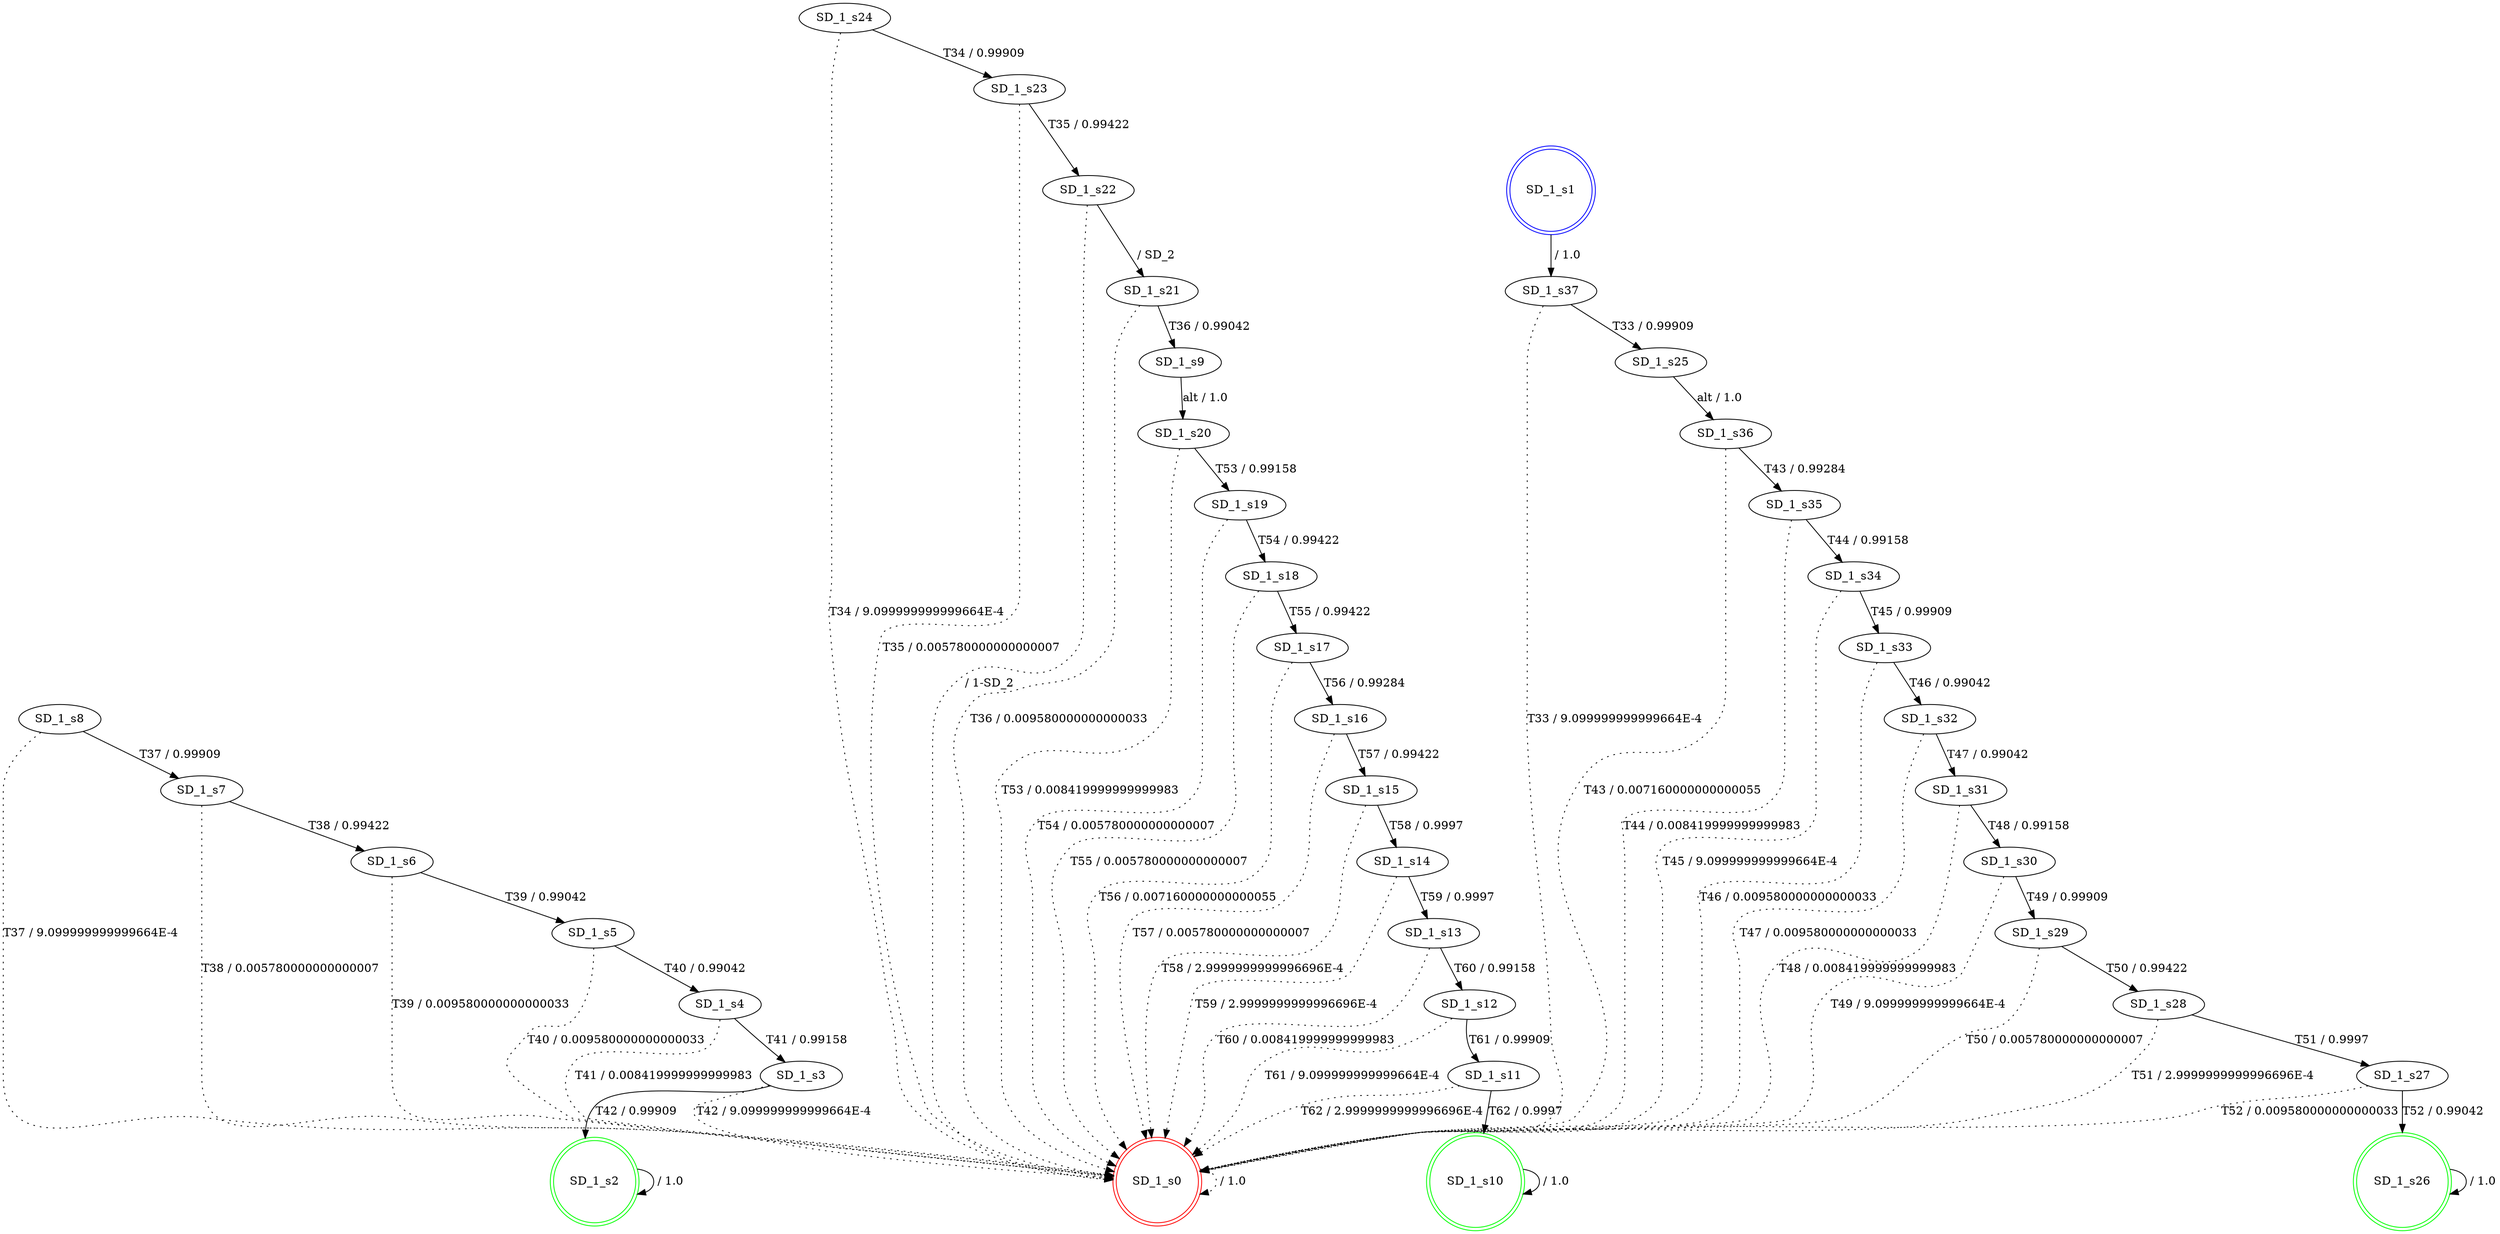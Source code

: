 digraph graphname {
SD_1_s0 [label="SD_1_s0",color=red,shape=doublecircle ];
SD_1_s1 [label="SD_1_s1",color=blue,shape=doublecircle ];
SD_1_s2 [label="SD_1_s2",color=green,shape=doublecircle ];
SD_1_s3 [label="SD_1_s3" ];
SD_1_s4 [label="SD_1_s4" ];
SD_1_s5 [label="SD_1_s5" ];
SD_1_s6 [label="SD_1_s6" ];
SD_1_s7 [label="SD_1_s7" ];
SD_1_s8 [label="SD_1_s8" ];
SD_1_s9 [label="SD_1_s9" ];
SD_1_s10 [label="SD_1_s10",color=green,shape=doublecircle ];
SD_1_s11 [label="SD_1_s11" ];
SD_1_s12 [label="SD_1_s12" ];
SD_1_s13 [label="SD_1_s13" ];
SD_1_s14 [label="SD_1_s14" ];
SD_1_s15 [label="SD_1_s15" ];
SD_1_s16 [label="SD_1_s16" ];
SD_1_s17 [label="SD_1_s17" ];
SD_1_s18 [label="SD_1_s18" ];
SD_1_s19 [label="SD_1_s19" ];
SD_1_s20 [label="SD_1_s20" ];
SD_1_s21 [label="SD_1_s21" ];
SD_1_s22 [label="SD_1_s22" ];
SD_1_s23 [label="SD_1_s23" ];
SD_1_s24 [label="SD_1_s24" ];
SD_1_s25 [label="SD_1_s25" ];
SD_1_s26 [label="SD_1_s26",color=green,shape=doublecircle ];
SD_1_s27 [label="SD_1_s27" ];
SD_1_s28 [label="SD_1_s28" ];
SD_1_s29 [label="SD_1_s29" ];
SD_1_s30 [label="SD_1_s30" ];
SD_1_s31 [label="SD_1_s31" ];
SD_1_s32 [label="SD_1_s32" ];
SD_1_s33 [label="SD_1_s33" ];
SD_1_s34 [label="SD_1_s34" ];
SD_1_s35 [label="SD_1_s35" ];
SD_1_s36 [label="SD_1_s36" ];
SD_1_s37 [label="SD_1_s37" ];
SD_1_s0 -> SD_1_s0 [label=" / 1.0", style=dotted];
SD_1_s1 -> SD_1_s37 [label=" / 1.0"];
SD_1_s2 -> SD_1_s2 [label=" / 1.0"];
SD_1_s3 -> SD_1_s2 [label="T42 / 0.99909"];
SD_1_s3 -> SD_1_s0 [label="T42 / 9.099999999999664E-4", style=dotted];
SD_1_s4 -> SD_1_s3 [label="T41 / 0.99158"];
SD_1_s4 -> SD_1_s0 [label="T41 / 0.008419999999999983", style=dotted];
SD_1_s5 -> SD_1_s4 [label="T40 / 0.99042"];
SD_1_s5 -> SD_1_s0 [label="T40 / 0.009580000000000033", style=dotted];
SD_1_s6 -> SD_1_s5 [label="T39 / 0.99042"];
SD_1_s6 -> SD_1_s0 [label="T39 / 0.009580000000000033", style=dotted];
SD_1_s7 -> SD_1_s6 [label="T38 / 0.99422"];
SD_1_s7 -> SD_1_s0 [label="T38 / 0.005780000000000007", style=dotted];
SD_1_s8 -> SD_1_s7 [label="T37 / 0.99909"];
SD_1_s8 -> SD_1_s0 [label="T37 / 9.099999999999664E-4", style=dotted];
SD_1_s9 -> SD_1_s20 [label="alt / 1.0"];
SD_1_s10 -> SD_1_s10 [label=" / 1.0"];
SD_1_s11 -> SD_1_s10 [label="T62 / 0.9997"];
SD_1_s11 -> SD_1_s0 [label="T62 / 2.9999999999996696E-4", style=dotted];
SD_1_s12 -> SD_1_s11 [label="T61 / 0.99909"];
SD_1_s12 -> SD_1_s0 [label="T61 / 9.099999999999664E-4", style=dotted];
SD_1_s13 -> SD_1_s12 [label="T60 / 0.99158"];
SD_1_s13 -> SD_1_s0 [label="T60 / 0.008419999999999983", style=dotted];
SD_1_s14 -> SD_1_s13 [label="T59 / 0.9997"];
SD_1_s14 -> SD_1_s0 [label="T59 / 2.9999999999996696E-4", style=dotted];
SD_1_s15 -> SD_1_s14 [label="T58 / 0.9997"];
SD_1_s15 -> SD_1_s0 [label="T58 / 2.9999999999996696E-4", style=dotted];
SD_1_s16 -> SD_1_s15 [label="T57 / 0.99422"];
SD_1_s16 -> SD_1_s0 [label="T57 / 0.005780000000000007", style=dotted];
SD_1_s17 -> SD_1_s16 [label="T56 / 0.99284"];
SD_1_s17 -> SD_1_s0 [label="T56 / 0.007160000000000055", style=dotted];
SD_1_s18 -> SD_1_s17 [label="T55 / 0.99422"];
SD_1_s18 -> SD_1_s0 [label="T55 / 0.005780000000000007", style=dotted];
SD_1_s19 -> SD_1_s18 [label="T54 / 0.99422"];
SD_1_s19 -> SD_1_s0 [label="T54 / 0.005780000000000007", style=dotted];
SD_1_s20 -> SD_1_s19 [label="T53 / 0.99158"];
SD_1_s20 -> SD_1_s0 [label="T53 / 0.008419999999999983", style=dotted];
SD_1_s21 -> SD_1_s9 [label="T36 / 0.99042"];
SD_1_s21 -> SD_1_s0 [label="T36 / 0.009580000000000033", style=dotted];
SD_1_s22 -> SD_1_s21 [label=" / SD_2"];
SD_1_s22 -> SD_1_s0 [label=" / 1-SD_2", style=dotted];
SD_1_s23 -> SD_1_s22 [label="T35 / 0.99422"];
SD_1_s23 -> SD_1_s0 [label="T35 / 0.005780000000000007", style=dotted];
SD_1_s24 -> SD_1_s23 [label="T34 / 0.99909"];
SD_1_s24 -> SD_1_s0 [label="T34 / 9.099999999999664E-4", style=dotted];
SD_1_s25 -> SD_1_s36 [label="alt / 1.0"];
SD_1_s26 -> SD_1_s26 [label=" / 1.0"];
SD_1_s27 -> SD_1_s26 [label="T52 / 0.99042"];
SD_1_s27 -> SD_1_s0 [label="T52 / 0.009580000000000033", style=dotted];
SD_1_s28 -> SD_1_s27 [label="T51 / 0.9997"];
SD_1_s28 -> SD_1_s0 [label="T51 / 2.9999999999996696E-4", style=dotted];
SD_1_s29 -> SD_1_s28 [label="T50 / 0.99422"];
SD_1_s29 -> SD_1_s0 [label="T50 / 0.005780000000000007", style=dotted];
SD_1_s30 -> SD_1_s29 [label="T49 / 0.99909"];
SD_1_s30 -> SD_1_s0 [label="T49 / 9.099999999999664E-4", style=dotted];
SD_1_s31 -> SD_1_s30 [label="T48 / 0.99158"];
SD_1_s31 -> SD_1_s0 [label="T48 / 0.008419999999999983", style=dotted];
SD_1_s32 -> SD_1_s31 [label="T47 / 0.99042"];
SD_1_s32 -> SD_1_s0 [label="T47 / 0.009580000000000033", style=dotted];
SD_1_s33 -> SD_1_s32 [label="T46 / 0.99042"];
SD_1_s33 -> SD_1_s0 [label="T46 / 0.009580000000000033", style=dotted];
SD_1_s34 -> SD_1_s33 [label="T45 / 0.99909"];
SD_1_s34 -> SD_1_s0 [label="T45 / 9.099999999999664E-4", style=dotted];
SD_1_s35 -> SD_1_s34 [label="T44 / 0.99158"];
SD_1_s35 -> SD_1_s0 [label="T44 / 0.008419999999999983", style=dotted];
SD_1_s36 -> SD_1_s35 [label="T43 / 0.99284"];
SD_1_s36 -> SD_1_s0 [label="T43 / 0.007160000000000055", style=dotted];
SD_1_s37 -> SD_1_s25 [label="T33 / 0.99909"];
SD_1_s37 -> SD_1_s0 [label="T33 / 9.099999999999664E-4", style=dotted];
}